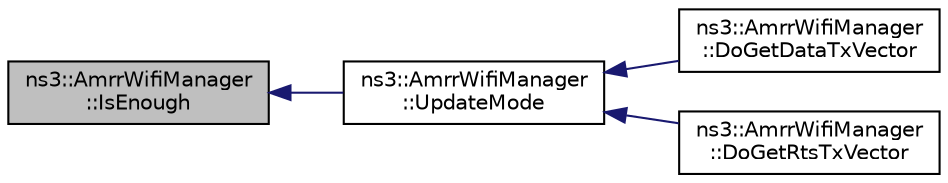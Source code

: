 digraph "ns3::AmrrWifiManager::IsEnough"
{
  edge [fontname="Helvetica",fontsize="10",labelfontname="Helvetica",labelfontsize="10"];
  node [fontname="Helvetica",fontsize="10",shape=record];
  rankdir="LR";
  Node1 [label="ns3::AmrrWifiManager\l::IsEnough",height=0.2,width=0.4,color="black", fillcolor="grey75", style="filled", fontcolor="black"];
  Node1 -> Node2 [dir="back",color="midnightblue",fontsize="10",style="solid"];
  Node2 [label="ns3::AmrrWifiManager\l::UpdateMode",height=0.2,width=0.4,color="black", fillcolor="white", style="filled",URL="$d1/d45/classns3_1_1AmrrWifiManager.html#a2bdf0c3696234b2d530d3becd174afdd"];
  Node2 -> Node3 [dir="back",color="midnightblue",fontsize="10",style="solid"];
  Node3 [label="ns3::AmrrWifiManager\l::DoGetDataTxVector",height=0.2,width=0.4,color="black", fillcolor="white", style="filled",URL="$d1/d45/classns3_1_1AmrrWifiManager.html#ad18cc0aa1f6f6472e9e5ac2563b85e4c"];
  Node2 -> Node4 [dir="back",color="midnightblue",fontsize="10",style="solid"];
  Node4 [label="ns3::AmrrWifiManager\l::DoGetRtsTxVector",height=0.2,width=0.4,color="black", fillcolor="white", style="filled",URL="$d1/d45/classns3_1_1AmrrWifiManager.html#a036c453d18e33475b8ad75922682d214"];
}
